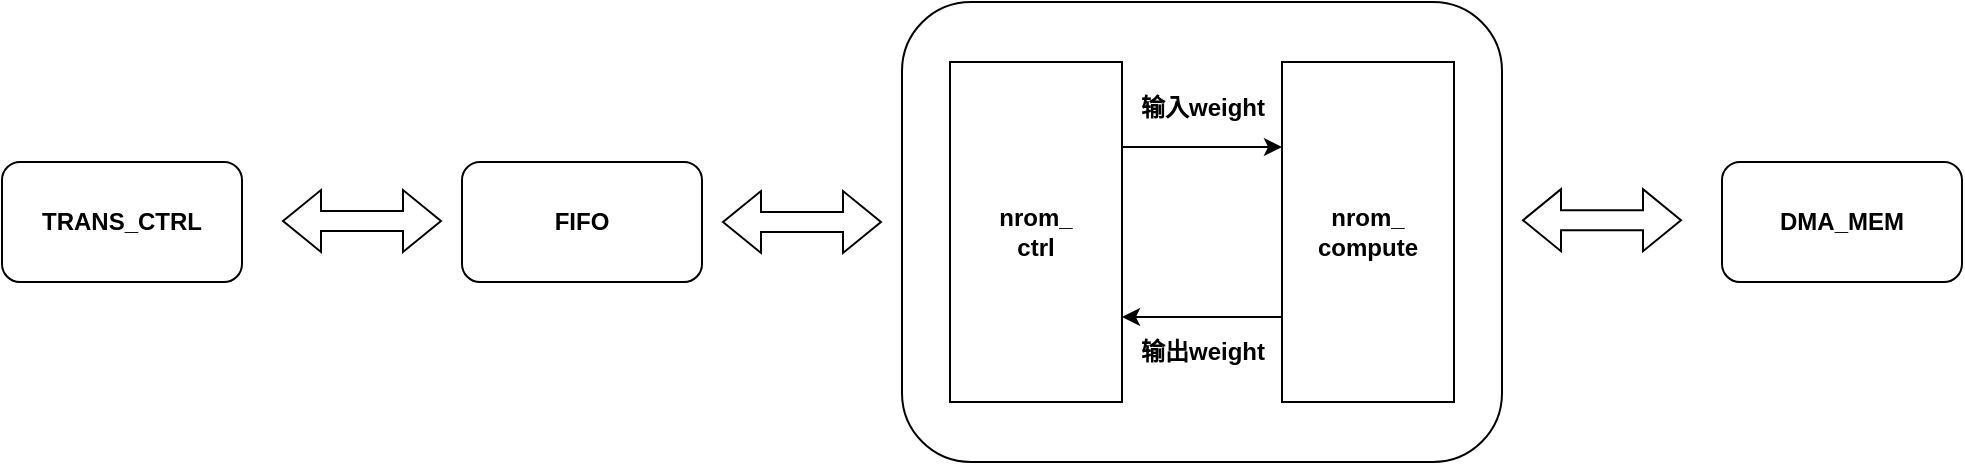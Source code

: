 <mxfile version="21.3.5" type="github">
  <diagram name="第 1 页" id="srDIyXUp1LzgZ_7cmZwZ">
    <mxGraphModel dx="1573" dy="875" grid="1" gridSize="10" guides="1" tooltips="1" connect="1" arrows="1" fold="1" page="1" pageScale="1" pageWidth="827" pageHeight="1169" math="0" shadow="0">
      <root>
        <mxCell id="0" />
        <mxCell id="1" parent="0" />
        <mxCell id="1z4_0jNpZ2mIiHFzYIuw-8" value="" style="rounded=1;whiteSpace=wrap;html=1;fontStyle=1" vertex="1" parent="1">
          <mxGeometry x="510" y="150" width="300" height="230" as="geometry" />
        </mxCell>
        <mxCell id="1z4_0jNpZ2mIiHFzYIuw-4" style="edgeStyle=orthogonalEdgeStyle;rounded=0;orthogonalLoop=1;jettySize=auto;html=1;exitX=1;exitY=0.25;exitDx=0;exitDy=0;entryX=0;entryY=0.25;entryDx=0;entryDy=0;fontStyle=1" edge="1" parent="1" source="1z4_0jNpZ2mIiHFzYIuw-1" target="1z4_0jNpZ2mIiHFzYIuw-2">
          <mxGeometry relative="1" as="geometry" />
        </mxCell>
        <mxCell id="1z4_0jNpZ2mIiHFzYIuw-1" value="nrom_&lt;br&gt;ctrl" style="rounded=0;whiteSpace=wrap;html=1;fontStyle=1" vertex="1" parent="1">
          <mxGeometry x="534" y="180" width="86" height="170" as="geometry" />
        </mxCell>
        <mxCell id="1z4_0jNpZ2mIiHFzYIuw-5" style="edgeStyle=orthogonalEdgeStyle;rounded=0;orthogonalLoop=1;jettySize=auto;html=1;exitX=0;exitY=0.75;exitDx=0;exitDy=0;entryX=1;entryY=0.75;entryDx=0;entryDy=0;fontStyle=1" edge="1" parent="1" source="1z4_0jNpZ2mIiHFzYIuw-2" target="1z4_0jNpZ2mIiHFzYIuw-1">
          <mxGeometry relative="1" as="geometry" />
        </mxCell>
        <mxCell id="1z4_0jNpZ2mIiHFzYIuw-2" value="nrom_&lt;br&gt;compute" style="rounded=0;whiteSpace=wrap;html=1;fontStyle=1" vertex="1" parent="1">
          <mxGeometry x="700" y="180" width="86" height="170" as="geometry" />
        </mxCell>
        <mxCell id="1z4_0jNpZ2mIiHFzYIuw-6" value="输入weight" style="text;html=1;align=center;verticalAlign=middle;resizable=0;points=[];autosize=1;strokeColor=none;fillColor=none;fontStyle=1" vertex="1" parent="1">
          <mxGeometry x="615" y="188" width="90" height="30" as="geometry" />
        </mxCell>
        <mxCell id="1z4_0jNpZ2mIiHFzYIuw-7" value="输出weight" style="text;html=1;align=center;verticalAlign=middle;resizable=0;points=[];autosize=1;strokeColor=none;fillColor=none;fontStyle=1" vertex="1" parent="1">
          <mxGeometry x="615" y="310" width="90" height="30" as="geometry" />
        </mxCell>
        <mxCell id="1z4_0jNpZ2mIiHFzYIuw-9" value="" style="shape=flexArrow;endArrow=classic;startArrow=classic;html=1;rounded=0;fontStyle=1" edge="1" parent="1">
          <mxGeometry width="100" height="100" relative="1" as="geometry">
            <mxPoint x="420" y="260" as="sourcePoint" />
            <mxPoint x="500" y="260" as="targetPoint" />
          </mxGeometry>
        </mxCell>
        <mxCell id="1z4_0jNpZ2mIiHFzYIuw-10" value="FIFO" style="rounded=1;whiteSpace=wrap;html=1;fontStyle=1" vertex="1" parent="1">
          <mxGeometry x="290" y="230" width="120" height="60" as="geometry" />
        </mxCell>
        <mxCell id="1z4_0jNpZ2mIiHFzYIuw-12" value="" style="shape=flexArrow;endArrow=classic;startArrow=classic;html=1;rounded=0;fontStyle=1" edge="1" parent="1">
          <mxGeometry width="100" height="100" relative="1" as="geometry">
            <mxPoint x="200" y="259.5" as="sourcePoint" />
            <mxPoint x="280" y="259.5" as="targetPoint" />
          </mxGeometry>
        </mxCell>
        <mxCell id="1z4_0jNpZ2mIiHFzYIuw-13" value="TRANS_CTRL" style="rounded=1;whiteSpace=wrap;html=1;fontStyle=1" vertex="1" parent="1">
          <mxGeometry x="60" y="230" width="120" height="60" as="geometry" />
        </mxCell>
        <mxCell id="1z4_0jNpZ2mIiHFzYIuw-14" value="" style="shape=flexArrow;endArrow=classic;startArrow=classic;html=1;rounded=0;fontStyle=1" edge="1" parent="1">
          <mxGeometry width="100" height="100" relative="1" as="geometry">
            <mxPoint x="820" y="259.09" as="sourcePoint" />
            <mxPoint x="900" y="259.09" as="targetPoint" />
          </mxGeometry>
        </mxCell>
        <mxCell id="1z4_0jNpZ2mIiHFzYIuw-15" value="DMA_MEM" style="rounded=1;whiteSpace=wrap;html=1;fontStyle=1" vertex="1" parent="1">
          <mxGeometry x="920" y="230" width="120" height="60" as="geometry" />
        </mxCell>
      </root>
    </mxGraphModel>
  </diagram>
</mxfile>
